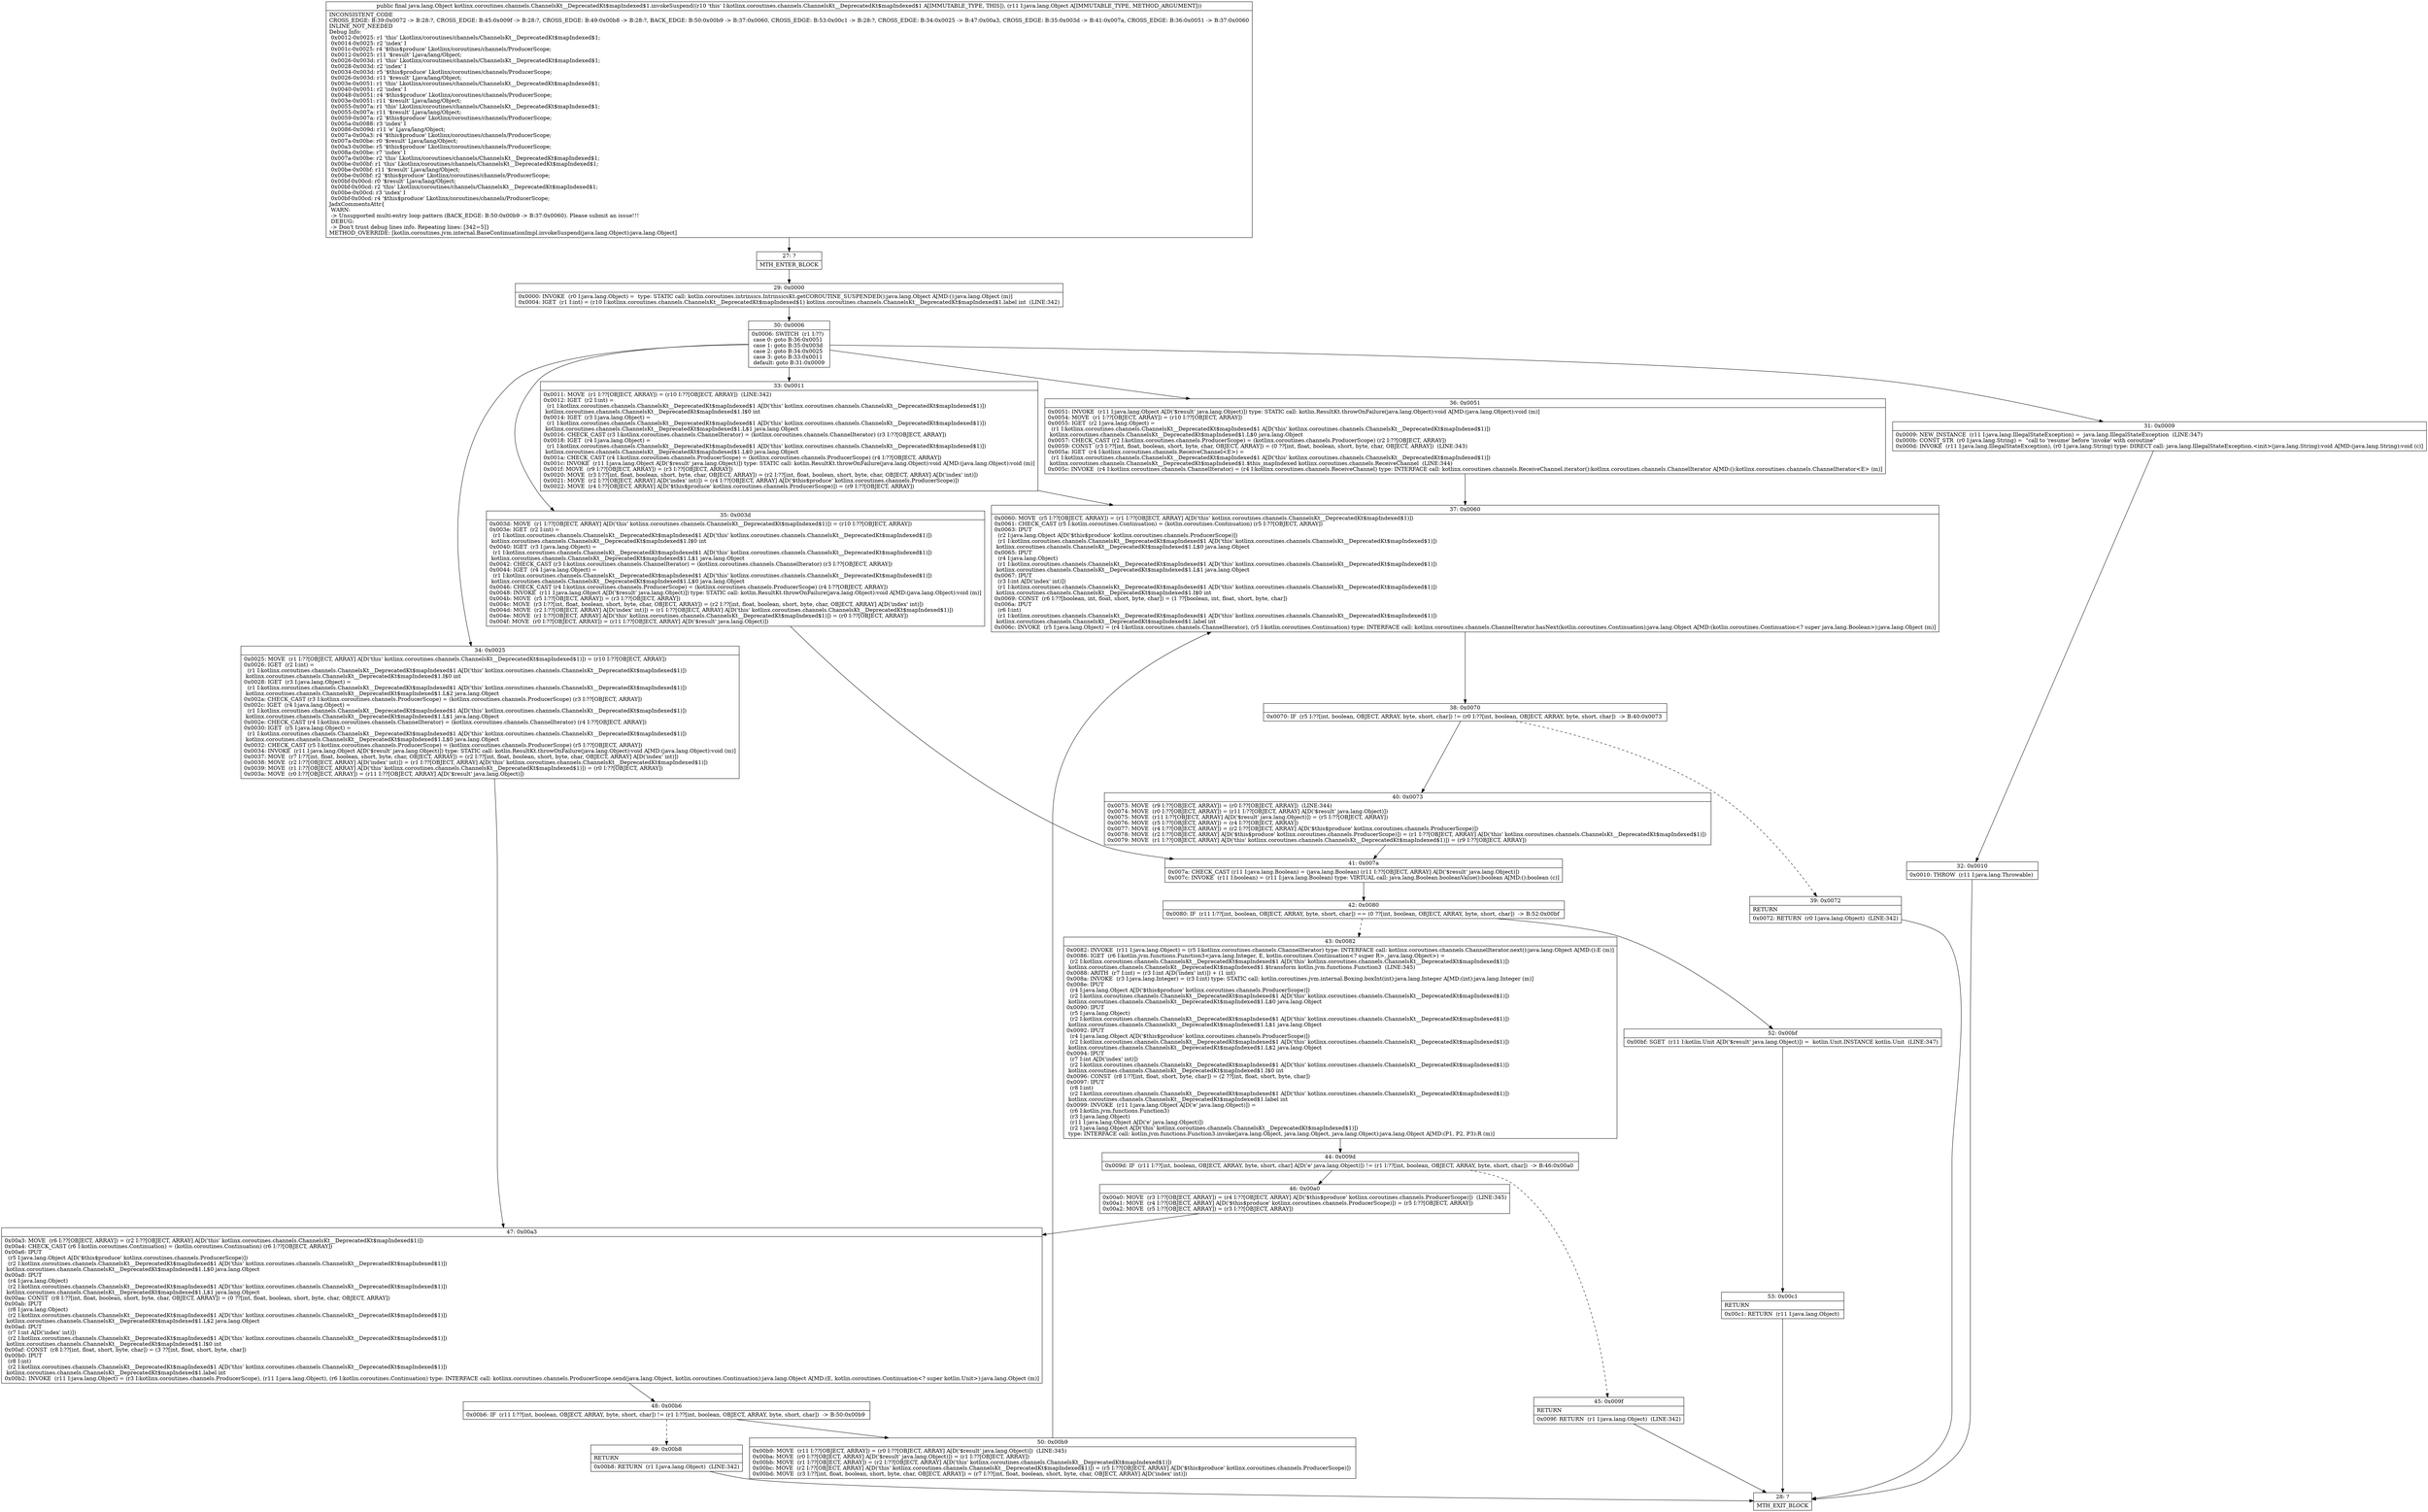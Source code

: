 digraph "CFG forkotlinx.coroutines.channels.ChannelsKt__DeprecatedKt$mapIndexed$1.invokeSuspend(Ljava\/lang\/Object;)Ljava\/lang\/Object;" {
Node_27 [shape=record,label="{27\:\ ?|MTH_ENTER_BLOCK\l}"];
Node_29 [shape=record,label="{29\:\ 0x0000|0x0000: INVOKE  (r0 I:java.lang.Object) =  type: STATIC call: kotlin.coroutines.intrinsics.IntrinsicsKt.getCOROUTINE_SUSPENDED():java.lang.Object A[MD:():java.lang.Object (m)]\l0x0004: IGET  (r1 I:int) = (r10 I:kotlinx.coroutines.channels.ChannelsKt__DeprecatedKt$mapIndexed$1) kotlinx.coroutines.channels.ChannelsKt__DeprecatedKt$mapIndexed$1.label int  (LINE:342)\l}"];
Node_30 [shape=record,label="{30\:\ 0x0006|0x0006: SWITCH  (r1 I:??)\l case 0: goto B:36:0x0051\l case 1: goto B:35:0x003d\l case 2: goto B:34:0x0025\l case 3: goto B:33:0x0011\l default: goto B:31:0x0009 \l}"];
Node_31 [shape=record,label="{31\:\ 0x0009|0x0009: NEW_INSTANCE  (r11 I:java.lang.IllegalStateException) =  java.lang.IllegalStateException  (LINE:347)\l0x000b: CONST_STR  (r0 I:java.lang.String) =  \"call to 'resume' before 'invoke' with coroutine\" \l0x000d: INVOKE  (r11 I:java.lang.IllegalStateException), (r0 I:java.lang.String) type: DIRECT call: java.lang.IllegalStateException.\<init\>(java.lang.String):void A[MD:(java.lang.String):void (c)]\l}"];
Node_32 [shape=record,label="{32\:\ 0x0010|0x0010: THROW  (r11 I:java.lang.Throwable) \l}"];
Node_28 [shape=record,label="{28\:\ ?|MTH_EXIT_BLOCK\l}"];
Node_33 [shape=record,label="{33\:\ 0x0011|0x0011: MOVE  (r1 I:??[OBJECT, ARRAY]) = (r10 I:??[OBJECT, ARRAY])  (LINE:342)\l0x0012: IGET  (r2 I:int) = \l  (r1 I:kotlinx.coroutines.channels.ChannelsKt__DeprecatedKt$mapIndexed$1 A[D('this' kotlinx.coroutines.channels.ChannelsKt__DeprecatedKt$mapIndexed$1)])\l kotlinx.coroutines.channels.ChannelsKt__DeprecatedKt$mapIndexed$1.I$0 int \l0x0014: IGET  (r3 I:java.lang.Object) = \l  (r1 I:kotlinx.coroutines.channels.ChannelsKt__DeprecatedKt$mapIndexed$1 A[D('this' kotlinx.coroutines.channels.ChannelsKt__DeprecatedKt$mapIndexed$1)])\l kotlinx.coroutines.channels.ChannelsKt__DeprecatedKt$mapIndexed$1.L$1 java.lang.Object \l0x0016: CHECK_CAST (r3 I:kotlinx.coroutines.channels.ChannelIterator) = (kotlinx.coroutines.channels.ChannelIterator) (r3 I:??[OBJECT, ARRAY]) \l0x0018: IGET  (r4 I:java.lang.Object) = \l  (r1 I:kotlinx.coroutines.channels.ChannelsKt__DeprecatedKt$mapIndexed$1 A[D('this' kotlinx.coroutines.channels.ChannelsKt__DeprecatedKt$mapIndexed$1)])\l kotlinx.coroutines.channels.ChannelsKt__DeprecatedKt$mapIndexed$1.L$0 java.lang.Object \l0x001a: CHECK_CAST (r4 I:kotlinx.coroutines.channels.ProducerScope) = (kotlinx.coroutines.channels.ProducerScope) (r4 I:??[OBJECT, ARRAY]) \l0x001c: INVOKE  (r11 I:java.lang.Object A[D('$result' java.lang.Object)]) type: STATIC call: kotlin.ResultKt.throwOnFailure(java.lang.Object):void A[MD:(java.lang.Object):void (m)]\l0x001f: MOVE  (r9 I:??[OBJECT, ARRAY]) = (r3 I:??[OBJECT, ARRAY]) \l0x0020: MOVE  (r3 I:??[int, float, boolean, short, byte, char, OBJECT, ARRAY]) = (r2 I:??[int, float, boolean, short, byte, char, OBJECT, ARRAY] A[D('index' int)]) \l0x0021: MOVE  (r2 I:??[OBJECT, ARRAY] A[D('index' int)]) = (r4 I:??[OBJECT, ARRAY] A[D('$this$produce' kotlinx.coroutines.channels.ProducerScope)]) \l0x0022: MOVE  (r4 I:??[OBJECT, ARRAY] A[D('$this$produce' kotlinx.coroutines.channels.ProducerScope)]) = (r9 I:??[OBJECT, ARRAY]) \l}"];
Node_37 [shape=record,label="{37\:\ 0x0060|0x0060: MOVE  (r5 I:??[OBJECT, ARRAY]) = (r1 I:??[OBJECT, ARRAY] A[D('this' kotlinx.coroutines.channels.ChannelsKt__DeprecatedKt$mapIndexed$1)]) \l0x0061: CHECK_CAST (r5 I:kotlin.coroutines.Continuation) = (kotlin.coroutines.Continuation) (r5 I:??[OBJECT, ARRAY]) \l0x0063: IPUT  \l  (r2 I:java.lang.Object A[D('$this$produce' kotlinx.coroutines.channels.ProducerScope)])\l  (r1 I:kotlinx.coroutines.channels.ChannelsKt__DeprecatedKt$mapIndexed$1 A[D('this' kotlinx.coroutines.channels.ChannelsKt__DeprecatedKt$mapIndexed$1)])\l kotlinx.coroutines.channels.ChannelsKt__DeprecatedKt$mapIndexed$1.L$0 java.lang.Object \l0x0065: IPUT  \l  (r4 I:java.lang.Object)\l  (r1 I:kotlinx.coroutines.channels.ChannelsKt__DeprecatedKt$mapIndexed$1 A[D('this' kotlinx.coroutines.channels.ChannelsKt__DeprecatedKt$mapIndexed$1)])\l kotlinx.coroutines.channels.ChannelsKt__DeprecatedKt$mapIndexed$1.L$1 java.lang.Object \l0x0067: IPUT  \l  (r3 I:int A[D('index' int)])\l  (r1 I:kotlinx.coroutines.channels.ChannelsKt__DeprecatedKt$mapIndexed$1 A[D('this' kotlinx.coroutines.channels.ChannelsKt__DeprecatedKt$mapIndexed$1)])\l kotlinx.coroutines.channels.ChannelsKt__DeprecatedKt$mapIndexed$1.I$0 int \l0x0069: CONST  (r6 I:??[boolean, int, float, short, byte, char]) = (1 ??[boolean, int, float, short, byte, char]) \l0x006a: IPUT  \l  (r6 I:int)\l  (r1 I:kotlinx.coroutines.channels.ChannelsKt__DeprecatedKt$mapIndexed$1 A[D('this' kotlinx.coroutines.channels.ChannelsKt__DeprecatedKt$mapIndexed$1)])\l kotlinx.coroutines.channels.ChannelsKt__DeprecatedKt$mapIndexed$1.label int \l0x006c: INVOKE  (r5 I:java.lang.Object) = (r4 I:kotlinx.coroutines.channels.ChannelIterator), (r5 I:kotlin.coroutines.Continuation) type: INTERFACE call: kotlinx.coroutines.channels.ChannelIterator.hasNext(kotlin.coroutines.Continuation):java.lang.Object A[MD:(kotlin.coroutines.Continuation\<? super java.lang.Boolean\>):java.lang.Object (m)]\l}"];
Node_38 [shape=record,label="{38\:\ 0x0070|0x0070: IF  (r5 I:??[int, boolean, OBJECT, ARRAY, byte, short, char]) != (r0 I:??[int, boolean, OBJECT, ARRAY, byte, short, char])  \-\> B:40:0x0073 \l}"];
Node_39 [shape=record,label="{39\:\ 0x0072|RETURN\l|0x0072: RETURN  (r0 I:java.lang.Object)  (LINE:342)\l}"];
Node_40 [shape=record,label="{40\:\ 0x0073|0x0073: MOVE  (r9 I:??[OBJECT, ARRAY]) = (r0 I:??[OBJECT, ARRAY])  (LINE:344)\l0x0074: MOVE  (r0 I:??[OBJECT, ARRAY]) = (r11 I:??[OBJECT, ARRAY] A[D('$result' java.lang.Object)]) \l0x0075: MOVE  (r11 I:??[OBJECT, ARRAY] A[D('$result' java.lang.Object)]) = (r5 I:??[OBJECT, ARRAY]) \l0x0076: MOVE  (r5 I:??[OBJECT, ARRAY]) = (r4 I:??[OBJECT, ARRAY]) \l0x0077: MOVE  (r4 I:??[OBJECT, ARRAY]) = (r2 I:??[OBJECT, ARRAY] A[D('$this$produce' kotlinx.coroutines.channels.ProducerScope)]) \l0x0078: MOVE  (r2 I:??[OBJECT, ARRAY] A[D('$this$produce' kotlinx.coroutines.channels.ProducerScope)]) = (r1 I:??[OBJECT, ARRAY] A[D('this' kotlinx.coroutines.channels.ChannelsKt__DeprecatedKt$mapIndexed$1)]) \l0x0079: MOVE  (r1 I:??[OBJECT, ARRAY] A[D('this' kotlinx.coroutines.channels.ChannelsKt__DeprecatedKt$mapIndexed$1)]) = (r9 I:??[OBJECT, ARRAY]) \l}"];
Node_41 [shape=record,label="{41\:\ 0x007a|0x007a: CHECK_CAST (r11 I:java.lang.Boolean) = (java.lang.Boolean) (r11 I:??[OBJECT, ARRAY] A[D('$result' java.lang.Object)]) \l0x007c: INVOKE  (r11 I:boolean) = (r11 I:java.lang.Boolean) type: VIRTUAL call: java.lang.Boolean.booleanValue():boolean A[MD:():boolean (c)]\l}"];
Node_42 [shape=record,label="{42\:\ 0x0080|0x0080: IF  (r11 I:??[int, boolean, OBJECT, ARRAY, byte, short, char]) == (0 ??[int, boolean, OBJECT, ARRAY, byte, short, char])  \-\> B:52:0x00bf \l}"];
Node_43 [shape=record,label="{43\:\ 0x0082|0x0082: INVOKE  (r11 I:java.lang.Object) = (r5 I:kotlinx.coroutines.channels.ChannelIterator) type: INTERFACE call: kotlinx.coroutines.channels.ChannelIterator.next():java.lang.Object A[MD:():E (m)]\l0x0086: IGET  (r6 I:kotlin.jvm.functions.Function3\<java.lang.Integer, E, kotlin.coroutines.Continuation\<? super R\>, java.lang.Object\>) = \l  (r2 I:kotlinx.coroutines.channels.ChannelsKt__DeprecatedKt$mapIndexed$1 A[D('this' kotlinx.coroutines.channels.ChannelsKt__DeprecatedKt$mapIndexed$1)])\l kotlinx.coroutines.channels.ChannelsKt__DeprecatedKt$mapIndexed$1.$transform kotlin.jvm.functions.Function3  (LINE:345)\l0x0088: ARITH  (r7 I:int) = (r3 I:int A[D('index' int)]) + (1 int) \l0x008a: INVOKE  (r3 I:java.lang.Integer) = (r3 I:int) type: STATIC call: kotlin.coroutines.jvm.internal.Boxing.boxInt(int):java.lang.Integer A[MD:(int):java.lang.Integer (m)]\l0x008e: IPUT  \l  (r4 I:java.lang.Object A[D('$this$produce' kotlinx.coroutines.channels.ProducerScope)])\l  (r2 I:kotlinx.coroutines.channels.ChannelsKt__DeprecatedKt$mapIndexed$1 A[D('this' kotlinx.coroutines.channels.ChannelsKt__DeprecatedKt$mapIndexed$1)])\l kotlinx.coroutines.channels.ChannelsKt__DeprecatedKt$mapIndexed$1.L$0 java.lang.Object \l0x0090: IPUT  \l  (r5 I:java.lang.Object)\l  (r2 I:kotlinx.coroutines.channels.ChannelsKt__DeprecatedKt$mapIndexed$1 A[D('this' kotlinx.coroutines.channels.ChannelsKt__DeprecatedKt$mapIndexed$1)])\l kotlinx.coroutines.channels.ChannelsKt__DeprecatedKt$mapIndexed$1.L$1 java.lang.Object \l0x0092: IPUT  \l  (r4 I:java.lang.Object A[D('$this$produce' kotlinx.coroutines.channels.ProducerScope)])\l  (r2 I:kotlinx.coroutines.channels.ChannelsKt__DeprecatedKt$mapIndexed$1 A[D('this' kotlinx.coroutines.channels.ChannelsKt__DeprecatedKt$mapIndexed$1)])\l kotlinx.coroutines.channels.ChannelsKt__DeprecatedKt$mapIndexed$1.L$2 java.lang.Object \l0x0094: IPUT  \l  (r7 I:int A[D('index' int)])\l  (r2 I:kotlinx.coroutines.channels.ChannelsKt__DeprecatedKt$mapIndexed$1 A[D('this' kotlinx.coroutines.channels.ChannelsKt__DeprecatedKt$mapIndexed$1)])\l kotlinx.coroutines.channels.ChannelsKt__DeprecatedKt$mapIndexed$1.I$0 int \l0x0096: CONST  (r8 I:??[int, float, short, byte, char]) = (2 ??[int, float, short, byte, char]) \l0x0097: IPUT  \l  (r8 I:int)\l  (r2 I:kotlinx.coroutines.channels.ChannelsKt__DeprecatedKt$mapIndexed$1 A[D('this' kotlinx.coroutines.channels.ChannelsKt__DeprecatedKt$mapIndexed$1)])\l kotlinx.coroutines.channels.ChannelsKt__DeprecatedKt$mapIndexed$1.label int \l0x0099: INVOKE  (r11 I:java.lang.Object A[D('e' java.lang.Object)]) = \l  (r6 I:kotlin.jvm.functions.Function3)\l  (r3 I:java.lang.Object)\l  (r11 I:java.lang.Object A[D('e' java.lang.Object)])\l  (r2 I:java.lang.Object A[D('this' kotlinx.coroutines.channels.ChannelsKt__DeprecatedKt$mapIndexed$1)])\l type: INTERFACE call: kotlin.jvm.functions.Function3.invoke(java.lang.Object, java.lang.Object, java.lang.Object):java.lang.Object A[MD:(P1, P2, P3):R (m)]\l}"];
Node_44 [shape=record,label="{44\:\ 0x009d|0x009d: IF  (r11 I:??[int, boolean, OBJECT, ARRAY, byte, short, char] A[D('e' java.lang.Object)]) != (r1 I:??[int, boolean, OBJECT, ARRAY, byte, short, char])  \-\> B:46:0x00a0 \l}"];
Node_45 [shape=record,label="{45\:\ 0x009f|RETURN\l|0x009f: RETURN  (r1 I:java.lang.Object)  (LINE:342)\l}"];
Node_46 [shape=record,label="{46\:\ 0x00a0|0x00a0: MOVE  (r3 I:??[OBJECT, ARRAY]) = (r4 I:??[OBJECT, ARRAY] A[D('$this$produce' kotlinx.coroutines.channels.ProducerScope)])  (LINE:345)\l0x00a1: MOVE  (r4 I:??[OBJECT, ARRAY] A[D('$this$produce' kotlinx.coroutines.channels.ProducerScope)]) = (r5 I:??[OBJECT, ARRAY]) \l0x00a2: MOVE  (r5 I:??[OBJECT, ARRAY]) = (r3 I:??[OBJECT, ARRAY]) \l}"];
Node_47 [shape=record,label="{47\:\ 0x00a3|0x00a3: MOVE  (r6 I:??[OBJECT, ARRAY]) = (r2 I:??[OBJECT, ARRAY] A[D('this' kotlinx.coroutines.channels.ChannelsKt__DeprecatedKt$mapIndexed$1)]) \l0x00a4: CHECK_CAST (r6 I:kotlin.coroutines.Continuation) = (kotlin.coroutines.Continuation) (r6 I:??[OBJECT, ARRAY]) \l0x00a6: IPUT  \l  (r5 I:java.lang.Object A[D('$this$produce' kotlinx.coroutines.channels.ProducerScope)])\l  (r2 I:kotlinx.coroutines.channels.ChannelsKt__DeprecatedKt$mapIndexed$1 A[D('this' kotlinx.coroutines.channels.ChannelsKt__DeprecatedKt$mapIndexed$1)])\l kotlinx.coroutines.channels.ChannelsKt__DeprecatedKt$mapIndexed$1.L$0 java.lang.Object \l0x00a8: IPUT  \l  (r4 I:java.lang.Object)\l  (r2 I:kotlinx.coroutines.channels.ChannelsKt__DeprecatedKt$mapIndexed$1 A[D('this' kotlinx.coroutines.channels.ChannelsKt__DeprecatedKt$mapIndexed$1)])\l kotlinx.coroutines.channels.ChannelsKt__DeprecatedKt$mapIndexed$1.L$1 java.lang.Object \l0x00aa: CONST  (r8 I:??[int, float, boolean, short, byte, char, OBJECT, ARRAY]) = (0 ??[int, float, boolean, short, byte, char, OBJECT, ARRAY]) \l0x00ab: IPUT  \l  (r8 I:java.lang.Object)\l  (r2 I:kotlinx.coroutines.channels.ChannelsKt__DeprecatedKt$mapIndexed$1 A[D('this' kotlinx.coroutines.channels.ChannelsKt__DeprecatedKt$mapIndexed$1)])\l kotlinx.coroutines.channels.ChannelsKt__DeprecatedKt$mapIndexed$1.L$2 java.lang.Object \l0x00ad: IPUT  \l  (r7 I:int A[D('index' int)])\l  (r2 I:kotlinx.coroutines.channels.ChannelsKt__DeprecatedKt$mapIndexed$1 A[D('this' kotlinx.coroutines.channels.ChannelsKt__DeprecatedKt$mapIndexed$1)])\l kotlinx.coroutines.channels.ChannelsKt__DeprecatedKt$mapIndexed$1.I$0 int \l0x00af: CONST  (r8 I:??[int, float, short, byte, char]) = (3 ??[int, float, short, byte, char]) \l0x00b0: IPUT  \l  (r8 I:int)\l  (r2 I:kotlinx.coroutines.channels.ChannelsKt__DeprecatedKt$mapIndexed$1 A[D('this' kotlinx.coroutines.channels.ChannelsKt__DeprecatedKt$mapIndexed$1)])\l kotlinx.coroutines.channels.ChannelsKt__DeprecatedKt$mapIndexed$1.label int \l0x00b2: INVOKE  (r11 I:java.lang.Object) = (r3 I:kotlinx.coroutines.channels.ProducerScope), (r11 I:java.lang.Object), (r6 I:kotlin.coroutines.Continuation) type: INTERFACE call: kotlinx.coroutines.channels.ProducerScope.send(java.lang.Object, kotlin.coroutines.Continuation):java.lang.Object A[MD:(E, kotlin.coroutines.Continuation\<? super kotlin.Unit\>):java.lang.Object (m)]\l}"];
Node_48 [shape=record,label="{48\:\ 0x00b6|0x00b6: IF  (r11 I:??[int, boolean, OBJECT, ARRAY, byte, short, char]) != (r1 I:??[int, boolean, OBJECT, ARRAY, byte, short, char])  \-\> B:50:0x00b9 \l}"];
Node_49 [shape=record,label="{49\:\ 0x00b8|RETURN\l|0x00b8: RETURN  (r1 I:java.lang.Object)  (LINE:342)\l}"];
Node_50 [shape=record,label="{50\:\ 0x00b9|0x00b9: MOVE  (r11 I:??[OBJECT, ARRAY]) = (r0 I:??[OBJECT, ARRAY] A[D('$result' java.lang.Object)])  (LINE:345)\l0x00ba: MOVE  (r0 I:??[OBJECT, ARRAY] A[D('$result' java.lang.Object)]) = (r1 I:??[OBJECT, ARRAY]) \l0x00bb: MOVE  (r1 I:??[OBJECT, ARRAY]) = (r2 I:??[OBJECT, ARRAY] A[D('this' kotlinx.coroutines.channels.ChannelsKt__DeprecatedKt$mapIndexed$1)]) \l0x00bc: MOVE  (r2 I:??[OBJECT, ARRAY] A[D('this' kotlinx.coroutines.channels.ChannelsKt__DeprecatedKt$mapIndexed$1)]) = (r5 I:??[OBJECT, ARRAY] A[D('$this$produce' kotlinx.coroutines.channels.ProducerScope)]) \l0x00bd: MOVE  (r3 I:??[int, float, boolean, short, byte, char, OBJECT, ARRAY]) = (r7 I:??[int, float, boolean, short, byte, char, OBJECT, ARRAY] A[D('index' int)]) \l}"];
Node_52 [shape=record,label="{52\:\ 0x00bf|0x00bf: SGET  (r11 I:kotlin.Unit A[D('$result' java.lang.Object)]) =  kotlin.Unit.INSTANCE kotlin.Unit  (LINE:347)\l}"];
Node_53 [shape=record,label="{53\:\ 0x00c1|RETURN\l|0x00c1: RETURN  (r11 I:java.lang.Object) \l}"];
Node_34 [shape=record,label="{34\:\ 0x0025|0x0025: MOVE  (r1 I:??[OBJECT, ARRAY] A[D('this' kotlinx.coroutines.channels.ChannelsKt__DeprecatedKt$mapIndexed$1)]) = (r10 I:??[OBJECT, ARRAY]) \l0x0026: IGET  (r2 I:int) = \l  (r1 I:kotlinx.coroutines.channels.ChannelsKt__DeprecatedKt$mapIndexed$1 A[D('this' kotlinx.coroutines.channels.ChannelsKt__DeprecatedKt$mapIndexed$1)])\l kotlinx.coroutines.channels.ChannelsKt__DeprecatedKt$mapIndexed$1.I$0 int \l0x0028: IGET  (r3 I:java.lang.Object) = \l  (r1 I:kotlinx.coroutines.channels.ChannelsKt__DeprecatedKt$mapIndexed$1 A[D('this' kotlinx.coroutines.channels.ChannelsKt__DeprecatedKt$mapIndexed$1)])\l kotlinx.coroutines.channels.ChannelsKt__DeprecatedKt$mapIndexed$1.L$2 java.lang.Object \l0x002a: CHECK_CAST (r3 I:kotlinx.coroutines.channels.ProducerScope) = (kotlinx.coroutines.channels.ProducerScope) (r3 I:??[OBJECT, ARRAY]) \l0x002c: IGET  (r4 I:java.lang.Object) = \l  (r1 I:kotlinx.coroutines.channels.ChannelsKt__DeprecatedKt$mapIndexed$1 A[D('this' kotlinx.coroutines.channels.ChannelsKt__DeprecatedKt$mapIndexed$1)])\l kotlinx.coroutines.channels.ChannelsKt__DeprecatedKt$mapIndexed$1.L$1 java.lang.Object \l0x002e: CHECK_CAST (r4 I:kotlinx.coroutines.channels.ChannelIterator) = (kotlinx.coroutines.channels.ChannelIterator) (r4 I:??[OBJECT, ARRAY]) \l0x0030: IGET  (r5 I:java.lang.Object) = \l  (r1 I:kotlinx.coroutines.channels.ChannelsKt__DeprecatedKt$mapIndexed$1 A[D('this' kotlinx.coroutines.channels.ChannelsKt__DeprecatedKt$mapIndexed$1)])\l kotlinx.coroutines.channels.ChannelsKt__DeprecatedKt$mapIndexed$1.L$0 java.lang.Object \l0x0032: CHECK_CAST (r5 I:kotlinx.coroutines.channels.ProducerScope) = (kotlinx.coroutines.channels.ProducerScope) (r5 I:??[OBJECT, ARRAY]) \l0x0034: INVOKE  (r11 I:java.lang.Object A[D('$result' java.lang.Object)]) type: STATIC call: kotlin.ResultKt.throwOnFailure(java.lang.Object):void A[MD:(java.lang.Object):void (m)]\l0x0037: MOVE  (r7 I:??[int, float, boolean, short, byte, char, OBJECT, ARRAY]) = (r2 I:??[int, float, boolean, short, byte, char, OBJECT, ARRAY] A[D('index' int)]) \l0x0038: MOVE  (r2 I:??[OBJECT, ARRAY] A[D('index' int)]) = (r1 I:??[OBJECT, ARRAY] A[D('this' kotlinx.coroutines.channels.ChannelsKt__DeprecatedKt$mapIndexed$1)]) \l0x0039: MOVE  (r1 I:??[OBJECT, ARRAY] A[D('this' kotlinx.coroutines.channels.ChannelsKt__DeprecatedKt$mapIndexed$1)]) = (r0 I:??[OBJECT, ARRAY]) \l0x003a: MOVE  (r0 I:??[OBJECT, ARRAY]) = (r11 I:??[OBJECT, ARRAY] A[D('$result' java.lang.Object)]) \l}"];
Node_35 [shape=record,label="{35\:\ 0x003d|0x003d: MOVE  (r1 I:??[OBJECT, ARRAY] A[D('this' kotlinx.coroutines.channels.ChannelsKt__DeprecatedKt$mapIndexed$1)]) = (r10 I:??[OBJECT, ARRAY]) \l0x003e: IGET  (r2 I:int) = \l  (r1 I:kotlinx.coroutines.channels.ChannelsKt__DeprecatedKt$mapIndexed$1 A[D('this' kotlinx.coroutines.channels.ChannelsKt__DeprecatedKt$mapIndexed$1)])\l kotlinx.coroutines.channels.ChannelsKt__DeprecatedKt$mapIndexed$1.I$0 int \l0x0040: IGET  (r3 I:java.lang.Object) = \l  (r1 I:kotlinx.coroutines.channels.ChannelsKt__DeprecatedKt$mapIndexed$1 A[D('this' kotlinx.coroutines.channels.ChannelsKt__DeprecatedKt$mapIndexed$1)])\l kotlinx.coroutines.channels.ChannelsKt__DeprecatedKt$mapIndexed$1.L$1 java.lang.Object \l0x0042: CHECK_CAST (r3 I:kotlinx.coroutines.channels.ChannelIterator) = (kotlinx.coroutines.channels.ChannelIterator) (r3 I:??[OBJECT, ARRAY]) \l0x0044: IGET  (r4 I:java.lang.Object) = \l  (r1 I:kotlinx.coroutines.channels.ChannelsKt__DeprecatedKt$mapIndexed$1 A[D('this' kotlinx.coroutines.channels.ChannelsKt__DeprecatedKt$mapIndexed$1)])\l kotlinx.coroutines.channels.ChannelsKt__DeprecatedKt$mapIndexed$1.L$0 java.lang.Object \l0x0046: CHECK_CAST (r4 I:kotlinx.coroutines.channels.ProducerScope) = (kotlinx.coroutines.channels.ProducerScope) (r4 I:??[OBJECT, ARRAY]) \l0x0048: INVOKE  (r11 I:java.lang.Object A[D('$result' java.lang.Object)]) type: STATIC call: kotlin.ResultKt.throwOnFailure(java.lang.Object):void A[MD:(java.lang.Object):void (m)]\l0x004b: MOVE  (r5 I:??[OBJECT, ARRAY]) = (r3 I:??[OBJECT, ARRAY]) \l0x004c: MOVE  (r3 I:??[int, float, boolean, short, byte, char, OBJECT, ARRAY]) = (r2 I:??[int, float, boolean, short, byte, char, OBJECT, ARRAY] A[D('index' int)]) \l0x004d: MOVE  (r2 I:??[OBJECT, ARRAY] A[D('index' int)]) = (r1 I:??[OBJECT, ARRAY] A[D('this' kotlinx.coroutines.channels.ChannelsKt__DeprecatedKt$mapIndexed$1)]) \l0x004e: MOVE  (r1 I:??[OBJECT, ARRAY] A[D('this' kotlinx.coroutines.channels.ChannelsKt__DeprecatedKt$mapIndexed$1)]) = (r0 I:??[OBJECT, ARRAY]) \l0x004f: MOVE  (r0 I:??[OBJECT, ARRAY]) = (r11 I:??[OBJECT, ARRAY] A[D('$result' java.lang.Object)]) \l}"];
Node_36 [shape=record,label="{36\:\ 0x0051|0x0051: INVOKE  (r11 I:java.lang.Object A[D('$result' java.lang.Object)]) type: STATIC call: kotlin.ResultKt.throwOnFailure(java.lang.Object):void A[MD:(java.lang.Object):void (m)]\l0x0054: MOVE  (r1 I:??[OBJECT, ARRAY]) = (r10 I:??[OBJECT, ARRAY]) \l0x0055: IGET  (r2 I:java.lang.Object) = \l  (r1 I:kotlinx.coroutines.channels.ChannelsKt__DeprecatedKt$mapIndexed$1 A[D('this' kotlinx.coroutines.channels.ChannelsKt__DeprecatedKt$mapIndexed$1)])\l kotlinx.coroutines.channels.ChannelsKt__DeprecatedKt$mapIndexed$1.L$0 java.lang.Object \l0x0057: CHECK_CAST (r2 I:kotlinx.coroutines.channels.ProducerScope) = (kotlinx.coroutines.channels.ProducerScope) (r2 I:??[OBJECT, ARRAY]) \l0x0059: CONST  (r3 I:??[int, float, boolean, short, byte, char, OBJECT, ARRAY]) = (0 ??[int, float, boolean, short, byte, char, OBJECT, ARRAY])  (LINE:343)\l0x005a: IGET  (r4 I:kotlinx.coroutines.channels.ReceiveChannel\<E\>) = \l  (r1 I:kotlinx.coroutines.channels.ChannelsKt__DeprecatedKt$mapIndexed$1 A[D('this' kotlinx.coroutines.channels.ChannelsKt__DeprecatedKt$mapIndexed$1)])\l kotlinx.coroutines.channels.ChannelsKt__DeprecatedKt$mapIndexed$1.$this_mapIndexed kotlinx.coroutines.channels.ReceiveChannel  (LINE:344)\l0x005c: INVOKE  (r4 I:kotlinx.coroutines.channels.ChannelIterator) = (r4 I:kotlinx.coroutines.channels.ReceiveChannel) type: INTERFACE call: kotlinx.coroutines.channels.ReceiveChannel.iterator():kotlinx.coroutines.channels.ChannelIterator A[MD:():kotlinx.coroutines.channels.ChannelIterator\<E\> (m)]\l}"];
MethodNode[shape=record,label="{public final java.lang.Object kotlinx.coroutines.channels.ChannelsKt__DeprecatedKt$mapIndexed$1.invokeSuspend((r10 'this' I:kotlinx.coroutines.channels.ChannelsKt__DeprecatedKt$mapIndexed$1 A[IMMUTABLE_TYPE, THIS]), (r11 I:java.lang.Object A[IMMUTABLE_TYPE, METHOD_ARGUMENT]))  | INCONSISTENT_CODE\lCROSS_EDGE: B:39:0x0072 \-\> B:28:?, CROSS_EDGE: B:45:0x009f \-\> B:28:?, CROSS_EDGE: B:49:0x00b8 \-\> B:28:?, BACK_EDGE: B:50:0x00b9 \-\> B:37:0x0060, CROSS_EDGE: B:53:0x00c1 \-\> B:28:?, CROSS_EDGE: B:34:0x0025 \-\> B:47:0x00a3, CROSS_EDGE: B:35:0x003d \-\> B:41:0x007a, CROSS_EDGE: B:36:0x0051 \-\> B:37:0x0060\lINLINE_NOT_NEEDED\lDebug Info:\l  0x0012\-0x0025: r1 'this' Lkotlinx\/coroutines\/channels\/ChannelsKt__DeprecatedKt$mapIndexed$1;\l  0x0014\-0x0025: r2 'index' I\l  0x001c\-0x0025: r4 '$this$produce' Lkotlinx\/coroutines\/channels\/ProducerScope;\l  0x0012\-0x0025: r11 '$result' Ljava\/lang\/Object;\l  0x0026\-0x003d: r1 'this' Lkotlinx\/coroutines\/channels\/ChannelsKt__DeprecatedKt$mapIndexed$1;\l  0x0028\-0x003d: r2 'index' I\l  0x0034\-0x003d: r5 '$this$produce' Lkotlinx\/coroutines\/channels\/ProducerScope;\l  0x0026\-0x003d: r11 '$result' Ljava\/lang\/Object;\l  0x003e\-0x0051: r1 'this' Lkotlinx\/coroutines\/channels\/ChannelsKt__DeprecatedKt$mapIndexed$1;\l  0x0040\-0x0051: r2 'index' I\l  0x0048\-0x0051: r4 '$this$produce' Lkotlinx\/coroutines\/channels\/ProducerScope;\l  0x003e\-0x0051: r11 '$result' Ljava\/lang\/Object;\l  0x0055\-0x007a: r1 'this' Lkotlinx\/coroutines\/channels\/ChannelsKt__DeprecatedKt$mapIndexed$1;\l  0x0055\-0x007a: r11 '$result' Ljava\/lang\/Object;\l  0x0059\-0x007a: r2 '$this$produce' Lkotlinx\/coroutines\/channels\/ProducerScope;\l  0x005a\-0x0088: r3 'index' I\l  0x0086\-0x009d: r11 'e' Ljava\/lang\/Object;\l  0x007a\-0x00a3: r4 '$this$produce' Lkotlinx\/coroutines\/channels\/ProducerScope;\l  0x007a\-0x00be: r0 '$result' Ljava\/lang\/Object;\l  0x00a3\-0x00be: r5 '$this$produce' Lkotlinx\/coroutines\/channels\/ProducerScope;\l  0x008a\-0x00be: r7 'index' I\l  0x007a\-0x00be: r2 'this' Lkotlinx\/coroutines\/channels\/ChannelsKt__DeprecatedKt$mapIndexed$1;\l  0x00be\-0x00bf: r1 'this' Lkotlinx\/coroutines\/channels\/ChannelsKt__DeprecatedKt$mapIndexed$1;\l  0x00be\-0x00bf: r11 '$result' Ljava\/lang\/Object;\l  0x00be\-0x00bf: r2 '$this$produce' Lkotlinx\/coroutines\/channels\/ProducerScope;\l  0x00bf\-0x00cd: r0 '$result' Ljava\/lang\/Object;\l  0x00bf\-0x00cd: r2 'this' Lkotlinx\/coroutines\/channels\/ChannelsKt__DeprecatedKt$mapIndexed$1;\l  0x00be\-0x00cd: r3 'index' I\l  0x00bf\-0x00cd: r4 '$this$produce' Lkotlinx\/coroutines\/channels\/ProducerScope;\lJadxCommentsAttr\{\l WARN: \l \-\> Unsupported multi\-entry loop pattern (BACK_EDGE: B:50:0x00b9 \-\> B:37:0x0060). Please submit an issue!!!\l DEBUG: \l \-\> Don't trust debug lines info. Repeating lines: [342=5]\}\lMETHOD_OVERRIDE: [kotlin.coroutines.jvm.internal.BaseContinuationImpl.invokeSuspend(java.lang.Object):java.lang.Object]\l}"];
MethodNode -> Node_27;Node_27 -> Node_29;
Node_29 -> Node_30;
Node_30 -> Node_31;
Node_30 -> Node_33;
Node_30 -> Node_34;
Node_30 -> Node_35;
Node_30 -> Node_36;
Node_31 -> Node_32;
Node_32 -> Node_28;
Node_33 -> Node_37;
Node_37 -> Node_38;
Node_38 -> Node_39[style=dashed];
Node_38 -> Node_40;
Node_39 -> Node_28;
Node_40 -> Node_41;
Node_41 -> Node_42;
Node_42 -> Node_43[style=dashed];
Node_42 -> Node_52;
Node_43 -> Node_44;
Node_44 -> Node_45[style=dashed];
Node_44 -> Node_46;
Node_45 -> Node_28;
Node_46 -> Node_47;
Node_47 -> Node_48;
Node_48 -> Node_49[style=dashed];
Node_48 -> Node_50;
Node_49 -> Node_28;
Node_50 -> Node_37;
Node_52 -> Node_53;
Node_53 -> Node_28;
Node_34 -> Node_47;
Node_35 -> Node_41;
Node_36 -> Node_37;
}

